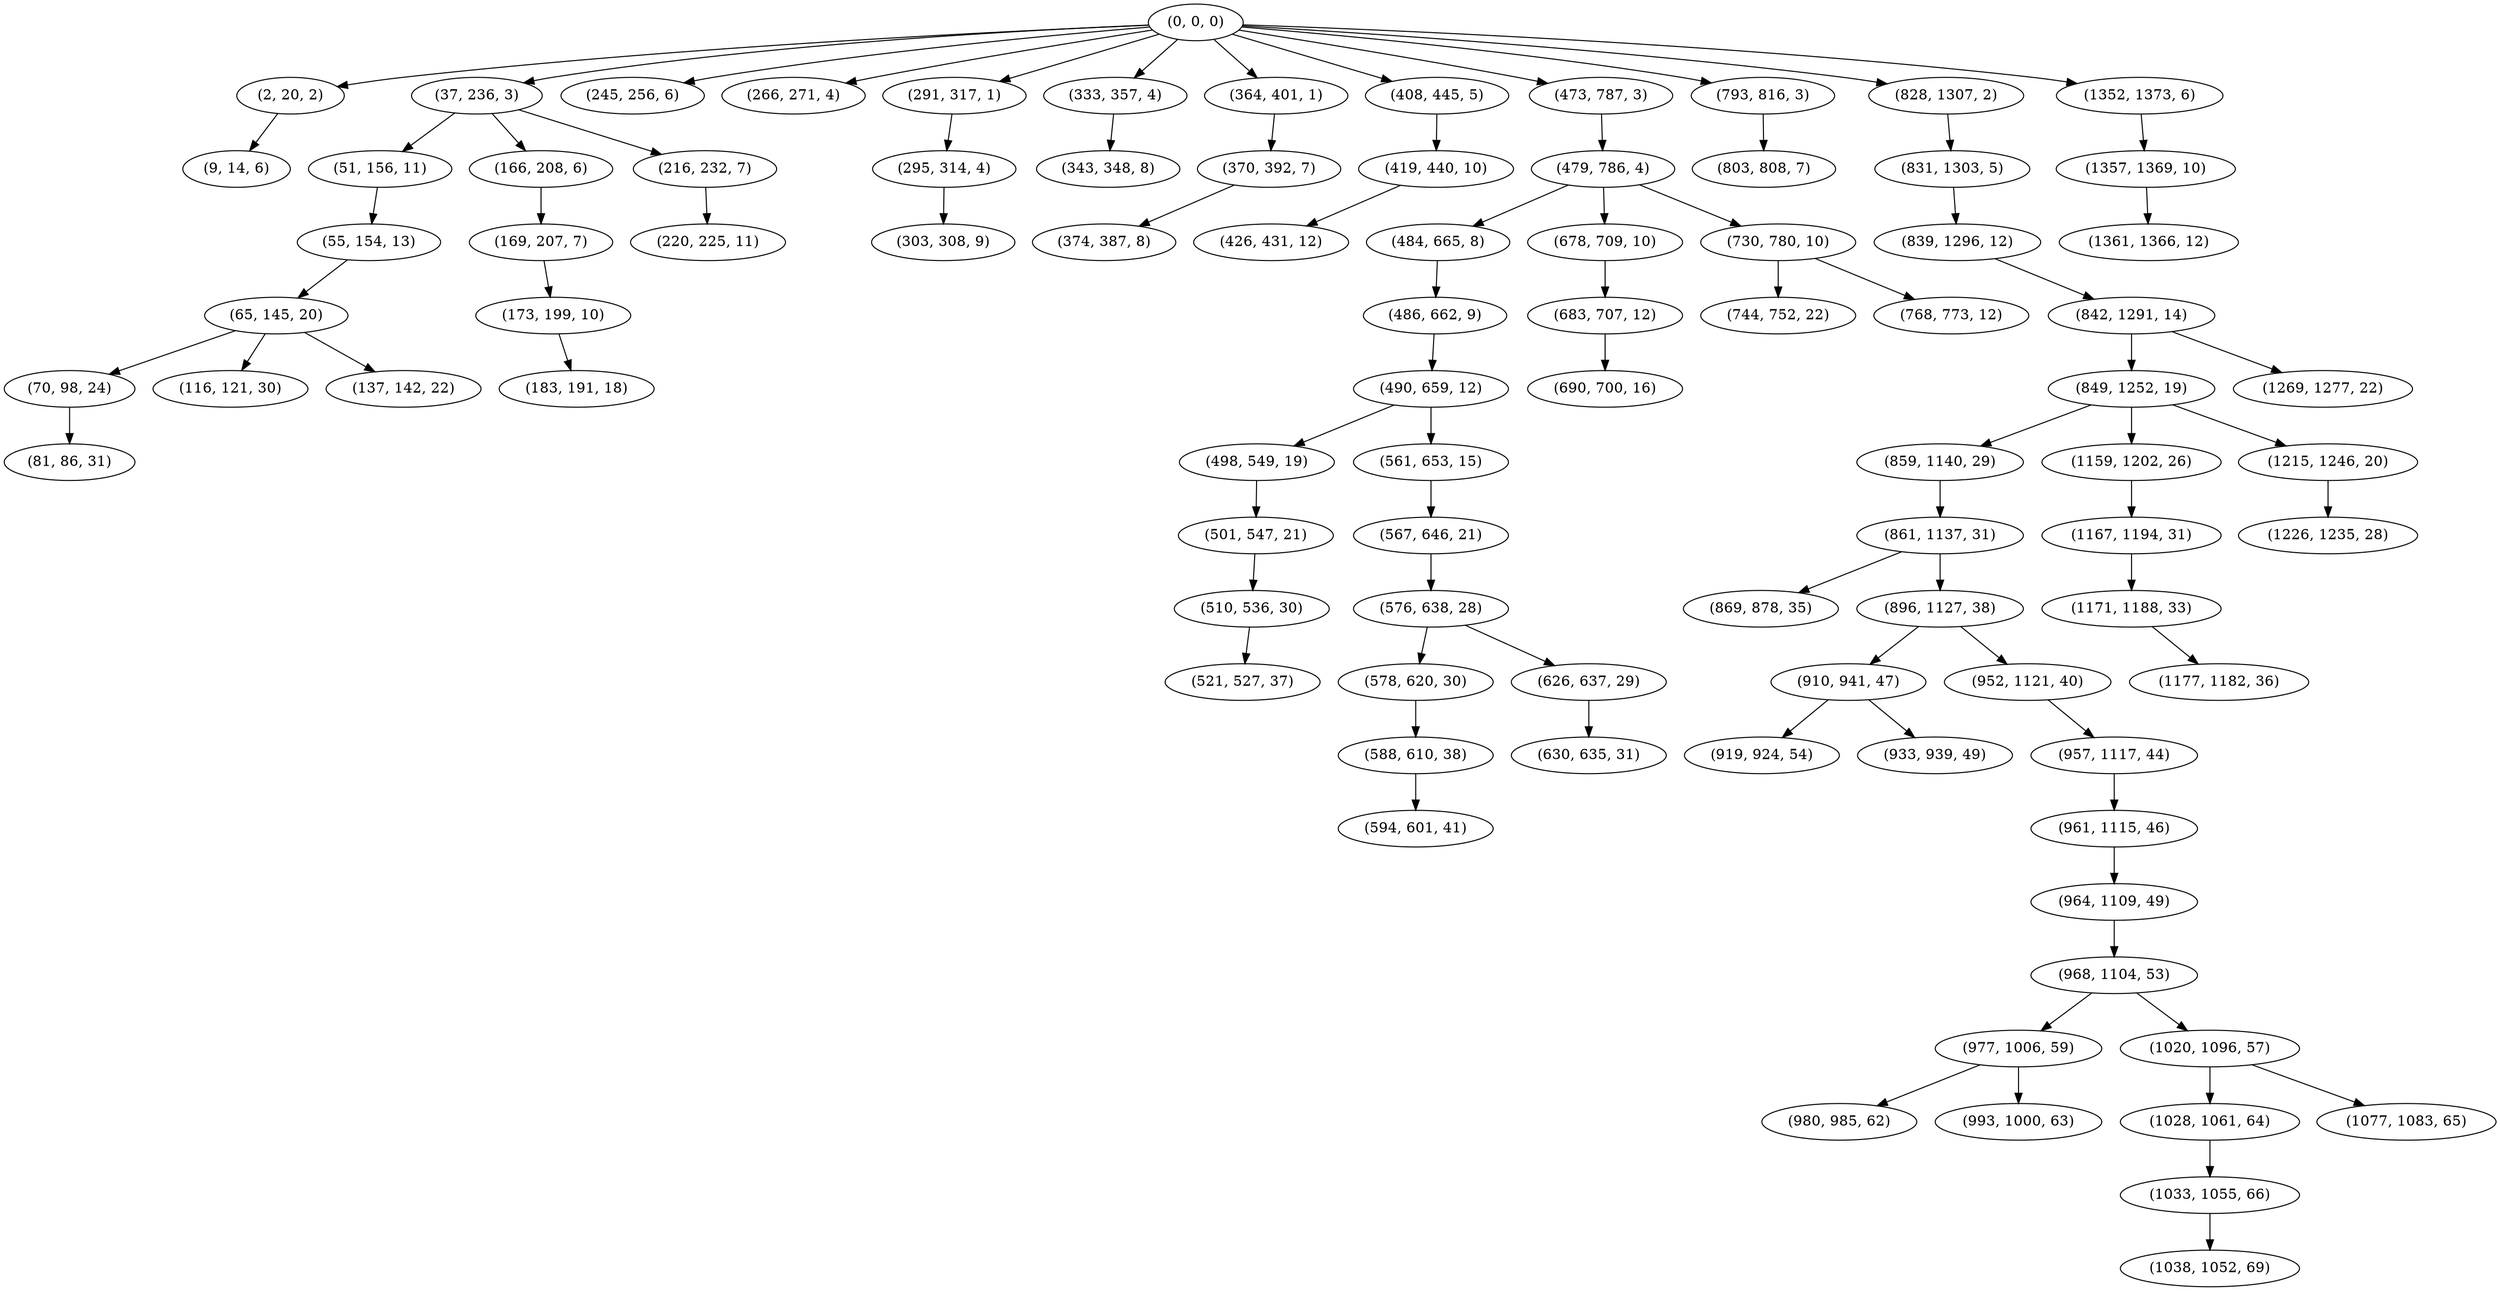 digraph tree {
    "(0, 0, 0)";
    "(2, 20, 2)";
    "(9, 14, 6)";
    "(37, 236, 3)";
    "(51, 156, 11)";
    "(55, 154, 13)";
    "(65, 145, 20)";
    "(70, 98, 24)";
    "(81, 86, 31)";
    "(116, 121, 30)";
    "(137, 142, 22)";
    "(166, 208, 6)";
    "(169, 207, 7)";
    "(173, 199, 10)";
    "(183, 191, 18)";
    "(216, 232, 7)";
    "(220, 225, 11)";
    "(245, 256, 6)";
    "(266, 271, 4)";
    "(291, 317, 1)";
    "(295, 314, 4)";
    "(303, 308, 9)";
    "(333, 357, 4)";
    "(343, 348, 8)";
    "(364, 401, 1)";
    "(370, 392, 7)";
    "(374, 387, 8)";
    "(408, 445, 5)";
    "(419, 440, 10)";
    "(426, 431, 12)";
    "(473, 787, 3)";
    "(479, 786, 4)";
    "(484, 665, 8)";
    "(486, 662, 9)";
    "(490, 659, 12)";
    "(498, 549, 19)";
    "(501, 547, 21)";
    "(510, 536, 30)";
    "(521, 527, 37)";
    "(561, 653, 15)";
    "(567, 646, 21)";
    "(576, 638, 28)";
    "(578, 620, 30)";
    "(588, 610, 38)";
    "(594, 601, 41)";
    "(626, 637, 29)";
    "(630, 635, 31)";
    "(678, 709, 10)";
    "(683, 707, 12)";
    "(690, 700, 16)";
    "(730, 780, 10)";
    "(744, 752, 22)";
    "(768, 773, 12)";
    "(793, 816, 3)";
    "(803, 808, 7)";
    "(828, 1307, 2)";
    "(831, 1303, 5)";
    "(839, 1296, 12)";
    "(842, 1291, 14)";
    "(849, 1252, 19)";
    "(859, 1140, 29)";
    "(861, 1137, 31)";
    "(869, 878, 35)";
    "(896, 1127, 38)";
    "(910, 941, 47)";
    "(919, 924, 54)";
    "(933, 939, 49)";
    "(952, 1121, 40)";
    "(957, 1117, 44)";
    "(961, 1115, 46)";
    "(964, 1109, 49)";
    "(968, 1104, 53)";
    "(977, 1006, 59)";
    "(980, 985, 62)";
    "(993, 1000, 63)";
    "(1020, 1096, 57)";
    "(1028, 1061, 64)";
    "(1033, 1055, 66)";
    "(1038, 1052, 69)";
    "(1077, 1083, 65)";
    "(1159, 1202, 26)";
    "(1167, 1194, 31)";
    "(1171, 1188, 33)";
    "(1177, 1182, 36)";
    "(1215, 1246, 20)";
    "(1226, 1235, 28)";
    "(1269, 1277, 22)";
    "(1352, 1373, 6)";
    "(1357, 1369, 10)";
    "(1361, 1366, 12)";
    "(0, 0, 0)" -> "(2, 20, 2)";
    "(0, 0, 0)" -> "(37, 236, 3)";
    "(0, 0, 0)" -> "(245, 256, 6)";
    "(0, 0, 0)" -> "(266, 271, 4)";
    "(0, 0, 0)" -> "(291, 317, 1)";
    "(0, 0, 0)" -> "(333, 357, 4)";
    "(0, 0, 0)" -> "(364, 401, 1)";
    "(0, 0, 0)" -> "(408, 445, 5)";
    "(0, 0, 0)" -> "(473, 787, 3)";
    "(0, 0, 0)" -> "(793, 816, 3)";
    "(0, 0, 0)" -> "(828, 1307, 2)";
    "(0, 0, 0)" -> "(1352, 1373, 6)";
    "(2, 20, 2)" -> "(9, 14, 6)";
    "(37, 236, 3)" -> "(51, 156, 11)";
    "(37, 236, 3)" -> "(166, 208, 6)";
    "(37, 236, 3)" -> "(216, 232, 7)";
    "(51, 156, 11)" -> "(55, 154, 13)";
    "(55, 154, 13)" -> "(65, 145, 20)";
    "(65, 145, 20)" -> "(70, 98, 24)";
    "(65, 145, 20)" -> "(116, 121, 30)";
    "(65, 145, 20)" -> "(137, 142, 22)";
    "(70, 98, 24)" -> "(81, 86, 31)";
    "(166, 208, 6)" -> "(169, 207, 7)";
    "(169, 207, 7)" -> "(173, 199, 10)";
    "(173, 199, 10)" -> "(183, 191, 18)";
    "(216, 232, 7)" -> "(220, 225, 11)";
    "(291, 317, 1)" -> "(295, 314, 4)";
    "(295, 314, 4)" -> "(303, 308, 9)";
    "(333, 357, 4)" -> "(343, 348, 8)";
    "(364, 401, 1)" -> "(370, 392, 7)";
    "(370, 392, 7)" -> "(374, 387, 8)";
    "(408, 445, 5)" -> "(419, 440, 10)";
    "(419, 440, 10)" -> "(426, 431, 12)";
    "(473, 787, 3)" -> "(479, 786, 4)";
    "(479, 786, 4)" -> "(484, 665, 8)";
    "(479, 786, 4)" -> "(678, 709, 10)";
    "(479, 786, 4)" -> "(730, 780, 10)";
    "(484, 665, 8)" -> "(486, 662, 9)";
    "(486, 662, 9)" -> "(490, 659, 12)";
    "(490, 659, 12)" -> "(498, 549, 19)";
    "(490, 659, 12)" -> "(561, 653, 15)";
    "(498, 549, 19)" -> "(501, 547, 21)";
    "(501, 547, 21)" -> "(510, 536, 30)";
    "(510, 536, 30)" -> "(521, 527, 37)";
    "(561, 653, 15)" -> "(567, 646, 21)";
    "(567, 646, 21)" -> "(576, 638, 28)";
    "(576, 638, 28)" -> "(578, 620, 30)";
    "(576, 638, 28)" -> "(626, 637, 29)";
    "(578, 620, 30)" -> "(588, 610, 38)";
    "(588, 610, 38)" -> "(594, 601, 41)";
    "(626, 637, 29)" -> "(630, 635, 31)";
    "(678, 709, 10)" -> "(683, 707, 12)";
    "(683, 707, 12)" -> "(690, 700, 16)";
    "(730, 780, 10)" -> "(744, 752, 22)";
    "(730, 780, 10)" -> "(768, 773, 12)";
    "(793, 816, 3)" -> "(803, 808, 7)";
    "(828, 1307, 2)" -> "(831, 1303, 5)";
    "(831, 1303, 5)" -> "(839, 1296, 12)";
    "(839, 1296, 12)" -> "(842, 1291, 14)";
    "(842, 1291, 14)" -> "(849, 1252, 19)";
    "(842, 1291, 14)" -> "(1269, 1277, 22)";
    "(849, 1252, 19)" -> "(859, 1140, 29)";
    "(849, 1252, 19)" -> "(1159, 1202, 26)";
    "(849, 1252, 19)" -> "(1215, 1246, 20)";
    "(859, 1140, 29)" -> "(861, 1137, 31)";
    "(861, 1137, 31)" -> "(869, 878, 35)";
    "(861, 1137, 31)" -> "(896, 1127, 38)";
    "(896, 1127, 38)" -> "(910, 941, 47)";
    "(896, 1127, 38)" -> "(952, 1121, 40)";
    "(910, 941, 47)" -> "(919, 924, 54)";
    "(910, 941, 47)" -> "(933, 939, 49)";
    "(952, 1121, 40)" -> "(957, 1117, 44)";
    "(957, 1117, 44)" -> "(961, 1115, 46)";
    "(961, 1115, 46)" -> "(964, 1109, 49)";
    "(964, 1109, 49)" -> "(968, 1104, 53)";
    "(968, 1104, 53)" -> "(977, 1006, 59)";
    "(968, 1104, 53)" -> "(1020, 1096, 57)";
    "(977, 1006, 59)" -> "(980, 985, 62)";
    "(977, 1006, 59)" -> "(993, 1000, 63)";
    "(1020, 1096, 57)" -> "(1028, 1061, 64)";
    "(1020, 1096, 57)" -> "(1077, 1083, 65)";
    "(1028, 1061, 64)" -> "(1033, 1055, 66)";
    "(1033, 1055, 66)" -> "(1038, 1052, 69)";
    "(1159, 1202, 26)" -> "(1167, 1194, 31)";
    "(1167, 1194, 31)" -> "(1171, 1188, 33)";
    "(1171, 1188, 33)" -> "(1177, 1182, 36)";
    "(1215, 1246, 20)" -> "(1226, 1235, 28)";
    "(1352, 1373, 6)" -> "(1357, 1369, 10)";
    "(1357, 1369, 10)" -> "(1361, 1366, 12)";
}
